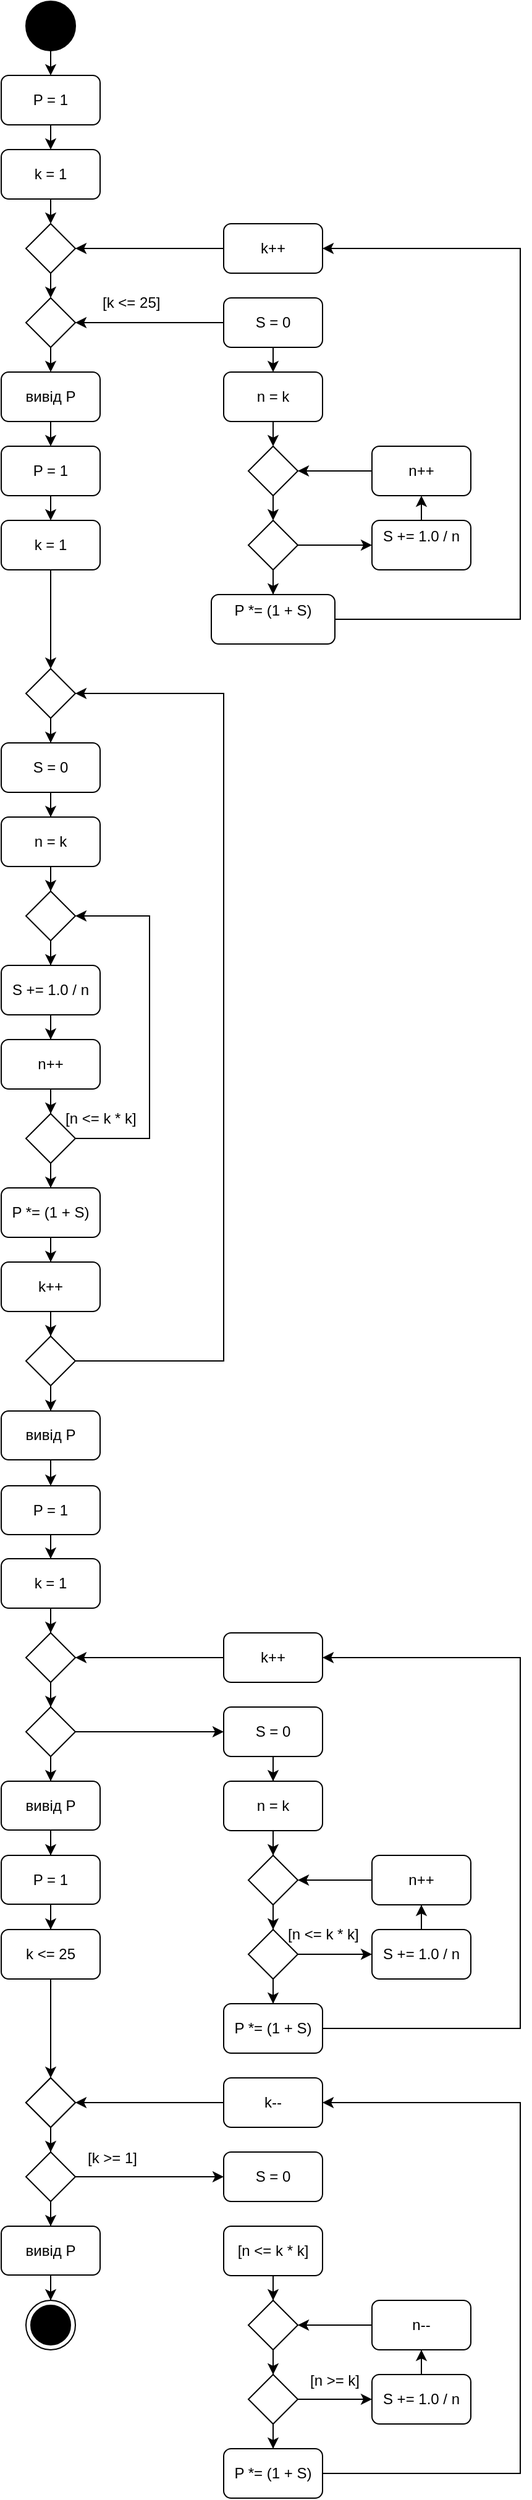<mxfile version="28.2.7">
  <diagram name="Сторінка-1" id="ARFTG__ecr0GVUuimA9y">
    <mxGraphModel dx="2415" dy="995" grid="1" gridSize="10" guides="1" tooltips="1" connect="1" arrows="1" fold="1" page="1" pageScale="1" pageWidth="1169" pageHeight="827" math="0" shadow="0">
      <root>
        <mxCell id="0" />
        <mxCell id="1" parent="0" />
        <mxCell id="eMS18zz6IqF8uaOvNECP-2" style="edgeStyle=orthogonalEdgeStyle;rounded=0;orthogonalLoop=1;jettySize=auto;html=1;" edge="1" parent="1" source="eMS18zz6IqF8uaOvNECP-1">
          <mxGeometry relative="1" as="geometry">
            <mxPoint x="100" y="100" as="targetPoint" />
          </mxGeometry>
        </mxCell>
        <mxCell id="eMS18zz6IqF8uaOvNECP-1" value="" style="ellipse;fillColor=strokeColor;html=1;" vertex="1" parent="1">
          <mxGeometry x="80" y="40" width="40" height="40" as="geometry" />
        </mxCell>
        <mxCell id="eMS18zz6IqF8uaOvNECP-4" style="edgeStyle=orthogonalEdgeStyle;rounded=0;orthogonalLoop=1;jettySize=auto;html=1;" edge="1" parent="1" source="eMS18zz6IqF8uaOvNECP-3">
          <mxGeometry relative="1" as="geometry">
            <mxPoint x="100" y="160" as="targetPoint" />
          </mxGeometry>
        </mxCell>
        <mxCell id="eMS18zz6IqF8uaOvNECP-3" value="P = 1" style="rounded=1;whiteSpace=wrap;html=1;" vertex="1" parent="1">
          <mxGeometry x="60" y="100" width="80" height="40" as="geometry" />
        </mxCell>
        <mxCell id="eMS18zz6IqF8uaOvNECP-6" style="edgeStyle=orthogonalEdgeStyle;rounded=0;orthogonalLoop=1;jettySize=auto;html=1;" edge="1" parent="1" source="eMS18zz6IqF8uaOvNECP-5">
          <mxGeometry relative="1" as="geometry">
            <mxPoint x="100" y="220" as="targetPoint" />
          </mxGeometry>
        </mxCell>
        <mxCell id="eMS18zz6IqF8uaOvNECP-5" value="k = 1" style="rounded=1;whiteSpace=wrap;html=1;" vertex="1" parent="1">
          <mxGeometry x="60" y="160" width="80" height="40" as="geometry" />
        </mxCell>
        <mxCell id="eMS18zz6IqF8uaOvNECP-8" style="edgeStyle=orthogonalEdgeStyle;rounded=0;orthogonalLoop=1;jettySize=auto;html=1;" edge="1" parent="1" source="eMS18zz6IqF8uaOvNECP-7">
          <mxGeometry relative="1" as="geometry">
            <mxPoint x="100" y="280" as="targetPoint" />
          </mxGeometry>
        </mxCell>
        <mxCell id="eMS18zz6IqF8uaOvNECP-7" value="" style="rhombus;whiteSpace=wrap;html=1;" vertex="1" parent="1">
          <mxGeometry x="80" y="220" width="40" height="40" as="geometry" />
        </mxCell>
        <mxCell id="eMS18zz6IqF8uaOvNECP-14" style="edgeStyle=orthogonalEdgeStyle;rounded=0;orthogonalLoop=1;jettySize=auto;html=1;" edge="1" parent="1" source="eMS18zz6IqF8uaOvNECP-9">
          <mxGeometry relative="1" as="geometry">
            <mxPoint x="100" y="340" as="targetPoint" />
          </mxGeometry>
        </mxCell>
        <mxCell id="eMS18zz6IqF8uaOvNECP-9" value="" style="rhombus;whiteSpace=wrap;html=1;" vertex="1" parent="1">
          <mxGeometry x="80" y="280" width="40" height="40" as="geometry" />
        </mxCell>
        <mxCell id="eMS18zz6IqF8uaOvNECP-11" style="edgeStyle=orthogonalEdgeStyle;rounded=0;orthogonalLoop=1;jettySize=auto;html=1;entryX=1;entryY=0.5;entryDx=0;entryDy=0;" edge="1" parent="1" source="eMS18zz6IqF8uaOvNECP-10" target="eMS18zz6IqF8uaOvNECP-7">
          <mxGeometry relative="1" as="geometry" />
        </mxCell>
        <mxCell id="eMS18zz6IqF8uaOvNECP-10" value="k++" style="rounded=1;whiteSpace=wrap;html=1;" vertex="1" parent="1">
          <mxGeometry x="240" y="220" width="80" height="40" as="geometry" />
        </mxCell>
        <mxCell id="eMS18zz6IqF8uaOvNECP-13" style="edgeStyle=orthogonalEdgeStyle;rounded=0;orthogonalLoop=1;jettySize=auto;html=1;entryX=1;entryY=0.5;entryDx=0;entryDy=0;" edge="1" parent="1" source="eMS18zz6IqF8uaOvNECP-12" target="eMS18zz6IqF8uaOvNECP-9">
          <mxGeometry relative="1" as="geometry" />
        </mxCell>
        <mxCell id="eMS18zz6IqF8uaOvNECP-20" style="edgeStyle=orthogonalEdgeStyle;rounded=0;orthogonalLoop=1;jettySize=auto;html=1;" edge="1" parent="1" source="eMS18zz6IqF8uaOvNECP-12">
          <mxGeometry relative="1" as="geometry">
            <mxPoint x="280" y="340" as="targetPoint" />
          </mxGeometry>
        </mxCell>
        <mxCell id="eMS18zz6IqF8uaOvNECP-12" value="S = 0" style="rounded=1;whiteSpace=wrap;html=1;" vertex="1" parent="1">
          <mxGeometry x="240" y="280" width="80" height="40" as="geometry" />
        </mxCell>
        <mxCell id="eMS18zz6IqF8uaOvNECP-16" style="edgeStyle=orthogonalEdgeStyle;rounded=0;orthogonalLoop=1;jettySize=auto;html=1;" edge="1" parent="1" source="eMS18zz6IqF8uaOvNECP-15">
          <mxGeometry relative="1" as="geometry">
            <mxPoint x="100" y="400" as="targetPoint" />
          </mxGeometry>
        </mxCell>
        <mxCell id="eMS18zz6IqF8uaOvNECP-15" value="вивід P" style="rounded=1;whiteSpace=wrap;html=1;" vertex="1" parent="1">
          <mxGeometry x="60" y="340" width="80" height="40" as="geometry" />
        </mxCell>
        <mxCell id="eMS18zz6IqF8uaOvNECP-18" style="edgeStyle=orthogonalEdgeStyle;rounded=0;orthogonalLoop=1;jettySize=auto;html=1;" edge="1" parent="1" source="eMS18zz6IqF8uaOvNECP-17">
          <mxGeometry relative="1" as="geometry">
            <mxPoint x="100" y="460" as="targetPoint" />
          </mxGeometry>
        </mxCell>
        <mxCell id="eMS18zz6IqF8uaOvNECP-17" value="P = 1" style="rounded=1;whiteSpace=wrap;html=1;" vertex="1" parent="1">
          <mxGeometry x="60" y="400" width="80" height="40" as="geometry" />
        </mxCell>
        <mxCell id="eMS18zz6IqF8uaOvNECP-40" style="edgeStyle=orthogonalEdgeStyle;rounded=0;orthogonalLoop=1;jettySize=auto;html=1;entryX=0.5;entryY=0;entryDx=0;entryDy=0;" edge="1" parent="1" source="eMS18zz6IqF8uaOvNECP-19" target="eMS18zz6IqF8uaOvNECP-38">
          <mxGeometry relative="1" as="geometry" />
        </mxCell>
        <mxCell id="eMS18zz6IqF8uaOvNECP-19" value="k = 1" style="rounded=1;whiteSpace=wrap;html=1;" vertex="1" parent="1">
          <mxGeometry x="60" y="460" width="80" height="40" as="geometry" />
        </mxCell>
        <mxCell id="eMS18zz6IqF8uaOvNECP-22" style="edgeStyle=orthogonalEdgeStyle;rounded=0;orthogonalLoop=1;jettySize=auto;html=1;" edge="1" parent="1" source="eMS18zz6IqF8uaOvNECP-21">
          <mxGeometry relative="1" as="geometry">
            <mxPoint x="280" y="400" as="targetPoint" />
          </mxGeometry>
        </mxCell>
        <mxCell id="eMS18zz6IqF8uaOvNECP-21" value="n = k" style="rounded=1;whiteSpace=wrap;html=1;" vertex="1" parent="1">
          <mxGeometry x="240" y="340" width="80" height="40" as="geometry" />
        </mxCell>
        <mxCell id="eMS18zz6IqF8uaOvNECP-24" style="edgeStyle=orthogonalEdgeStyle;rounded=0;orthogonalLoop=1;jettySize=auto;html=1;" edge="1" parent="1">
          <mxGeometry relative="1" as="geometry">
            <mxPoint x="280" y="460" as="targetPoint" />
            <mxPoint x="280" y="440" as="sourcePoint" />
          </mxGeometry>
        </mxCell>
        <mxCell id="eMS18zz6IqF8uaOvNECP-26" value="" style="rhombus;whiteSpace=wrap;html=1;" vertex="1" parent="1">
          <mxGeometry x="260" y="400" width="40" height="40" as="geometry" />
        </mxCell>
        <mxCell id="eMS18zz6IqF8uaOvNECP-29" style="edgeStyle=orthogonalEdgeStyle;rounded=0;orthogonalLoop=1;jettySize=auto;html=1;entryX=0.5;entryY=0;entryDx=0;entryDy=0;" edge="1" parent="1" source="eMS18zz6IqF8uaOvNECP-27" target="eMS18zz6IqF8uaOvNECP-28">
          <mxGeometry relative="1" as="geometry" />
        </mxCell>
        <mxCell id="eMS18zz6IqF8uaOvNECP-31" style="edgeStyle=orthogonalEdgeStyle;rounded=0;orthogonalLoop=1;jettySize=auto;html=1;entryX=0;entryY=0.5;entryDx=0;entryDy=0;" edge="1" parent="1" source="eMS18zz6IqF8uaOvNECP-27" target="eMS18zz6IqF8uaOvNECP-30">
          <mxGeometry relative="1" as="geometry" />
        </mxCell>
        <mxCell id="eMS18zz6IqF8uaOvNECP-27" value="" style="rhombus;whiteSpace=wrap;html=1;" vertex="1" parent="1">
          <mxGeometry x="260" y="460" width="40" height="40" as="geometry" />
        </mxCell>
        <mxCell id="eMS18zz6IqF8uaOvNECP-36" style="edgeStyle=orthogonalEdgeStyle;rounded=0;orthogonalLoop=1;jettySize=auto;html=1;entryX=1;entryY=0.5;entryDx=0;entryDy=0;" edge="1" parent="1" source="eMS18zz6IqF8uaOvNECP-28" target="eMS18zz6IqF8uaOvNECP-10">
          <mxGeometry relative="1" as="geometry">
            <mxPoint x="480" y="240" as="targetPoint" />
            <Array as="points">
              <mxPoint x="480" y="540" />
              <mxPoint x="480" y="240" />
            </Array>
          </mxGeometry>
        </mxCell>
        <mxCell id="eMS18zz6IqF8uaOvNECP-28" value="&#xa;P *= (1 + S)&#xa;&#xa;" style="rounded=1;whiteSpace=wrap;html=1;" vertex="1" parent="1">
          <mxGeometry x="230" y="520" width="100" height="40" as="geometry" />
        </mxCell>
        <mxCell id="eMS18zz6IqF8uaOvNECP-33" style="edgeStyle=orthogonalEdgeStyle;rounded=0;orthogonalLoop=1;jettySize=auto;html=1;" edge="1" parent="1" source="eMS18zz6IqF8uaOvNECP-30">
          <mxGeometry relative="1" as="geometry">
            <mxPoint x="400" y="440" as="targetPoint" />
          </mxGeometry>
        </mxCell>
        <mxCell id="eMS18zz6IqF8uaOvNECP-30" value="&#xa;S += 1.0 / n&#xa;&#xa;" style="rounded=1;whiteSpace=wrap;html=1;" vertex="1" parent="1">
          <mxGeometry x="360" y="460" width="80" height="40" as="geometry" />
        </mxCell>
        <mxCell id="eMS18zz6IqF8uaOvNECP-34" style="edgeStyle=orthogonalEdgeStyle;rounded=0;orthogonalLoop=1;jettySize=auto;html=1;entryX=1;entryY=0.5;entryDx=0;entryDy=0;" edge="1" parent="1" source="eMS18zz6IqF8uaOvNECP-32" target="eMS18zz6IqF8uaOvNECP-26">
          <mxGeometry relative="1" as="geometry" />
        </mxCell>
        <mxCell id="eMS18zz6IqF8uaOvNECP-32" value="n++" style="rounded=1;whiteSpace=wrap;html=1;" vertex="1" parent="1">
          <mxGeometry x="360" y="400" width="80" height="40" as="geometry" />
        </mxCell>
        <mxCell id="eMS18zz6IqF8uaOvNECP-42" style="edgeStyle=orthogonalEdgeStyle;rounded=0;orthogonalLoop=1;jettySize=auto;html=1;" edge="1" parent="1" source="eMS18zz6IqF8uaOvNECP-38" target="eMS18zz6IqF8uaOvNECP-41">
          <mxGeometry relative="1" as="geometry" />
        </mxCell>
        <mxCell id="eMS18zz6IqF8uaOvNECP-38" value="" style="rhombus;whiteSpace=wrap;html=1;" vertex="1" parent="1">
          <mxGeometry x="80" y="580" width="40" height="40" as="geometry" />
        </mxCell>
        <mxCell id="eMS18zz6IqF8uaOvNECP-44" style="edgeStyle=orthogonalEdgeStyle;rounded=0;orthogonalLoop=1;jettySize=auto;html=1;entryX=0.5;entryY=0;entryDx=0;entryDy=0;" edge="1" parent="1" source="eMS18zz6IqF8uaOvNECP-41" target="eMS18zz6IqF8uaOvNECP-43">
          <mxGeometry relative="1" as="geometry" />
        </mxCell>
        <mxCell id="eMS18zz6IqF8uaOvNECP-41" value="S = 0" style="rounded=1;whiteSpace=wrap;html=1;" vertex="1" parent="1">
          <mxGeometry x="60" y="640" width="80" height="40" as="geometry" />
        </mxCell>
        <mxCell id="eMS18zz6IqF8uaOvNECP-52" style="edgeStyle=orthogonalEdgeStyle;rounded=0;orthogonalLoop=1;jettySize=auto;html=1;entryX=0.5;entryY=0;entryDx=0;entryDy=0;" edge="1" parent="1" source="eMS18zz6IqF8uaOvNECP-43" target="eMS18zz6IqF8uaOvNECP-51">
          <mxGeometry relative="1" as="geometry" />
        </mxCell>
        <mxCell id="eMS18zz6IqF8uaOvNECP-43" value="n = k" style="rounded=1;whiteSpace=wrap;html=1;" vertex="1" parent="1">
          <mxGeometry x="60" y="700" width="80" height="40" as="geometry" />
        </mxCell>
        <mxCell id="eMS18zz6IqF8uaOvNECP-48" style="edgeStyle=orthogonalEdgeStyle;rounded=0;orthogonalLoop=1;jettySize=auto;html=1;entryX=0.5;entryY=0;entryDx=0;entryDy=0;" edge="1" parent="1" source="eMS18zz6IqF8uaOvNECP-45" target="eMS18zz6IqF8uaOvNECP-47">
          <mxGeometry relative="1" as="geometry" />
        </mxCell>
        <mxCell id="eMS18zz6IqF8uaOvNECP-45" value="S += 1.0 / n" style="rounded=1;whiteSpace=wrap;html=1;" vertex="1" parent="1">
          <mxGeometry x="60" y="820" width="80" height="40" as="geometry" />
        </mxCell>
        <mxCell id="eMS18zz6IqF8uaOvNECP-50" style="edgeStyle=orthogonalEdgeStyle;rounded=0;orthogonalLoop=1;jettySize=auto;html=1;entryX=0.5;entryY=0;entryDx=0;entryDy=0;" edge="1" parent="1" source="eMS18zz6IqF8uaOvNECP-47" target="eMS18zz6IqF8uaOvNECP-49">
          <mxGeometry relative="1" as="geometry" />
        </mxCell>
        <mxCell id="eMS18zz6IqF8uaOvNECP-47" value="n++" style="rounded=1;whiteSpace=wrap;html=1;" vertex="1" parent="1">
          <mxGeometry x="60" y="880" width="80" height="40" as="geometry" />
        </mxCell>
        <mxCell id="eMS18zz6IqF8uaOvNECP-54" style="edgeStyle=orthogonalEdgeStyle;rounded=0;orthogonalLoop=1;jettySize=auto;html=1;entryX=1;entryY=0.5;entryDx=0;entryDy=0;" edge="1" parent="1" source="eMS18zz6IqF8uaOvNECP-49" target="eMS18zz6IqF8uaOvNECP-51">
          <mxGeometry relative="1" as="geometry">
            <mxPoint x="180" y="780" as="targetPoint" />
            <Array as="points">
              <mxPoint x="180" y="960" />
              <mxPoint x="180" y="780" />
            </Array>
          </mxGeometry>
        </mxCell>
        <mxCell id="eMS18zz6IqF8uaOvNECP-56" style="edgeStyle=orthogonalEdgeStyle;rounded=0;orthogonalLoop=1;jettySize=auto;html=1;entryX=0.5;entryY=0;entryDx=0;entryDy=0;" edge="1" parent="1" source="eMS18zz6IqF8uaOvNECP-49" target="eMS18zz6IqF8uaOvNECP-55">
          <mxGeometry relative="1" as="geometry" />
        </mxCell>
        <mxCell id="eMS18zz6IqF8uaOvNECP-49" value="" style="rhombus;whiteSpace=wrap;html=1;" vertex="1" parent="1">
          <mxGeometry x="80" y="940" width="40" height="40" as="geometry" />
        </mxCell>
        <mxCell id="eMS18zz6IqF8uaOvNECP-53" style="edgeStyle=orthogonalEdgeStyle;rounded=0;orthogonalLoop=1;jettySize=auto;html=1;entryX=0.5;entryY=0;entryDx=0;entryDy=0;" edge="1" parent="1" source="eMS18zz6IqF8uaOvNECP-51" target="eMS18zz6IqF8uaOvNECP-45">
          <mxGeometry relative="1" as="geometry" />
        </mxCell>
        <mxCell id="eMS18zz6IqF8uaOvNECP-51" value="" style="rhombus;whiteSpace=wrap;html=1;" vertex="1" parent="1">
          <mxGeometry x="80" y="760" width="40" height="40" as="geometry" />
        </mxCell>
        <mxCell id="eMS18zz6IqF8uaOvNECP-58" style="edgeStyle=orthogonalEdgeStyle;rounded=0;orthogonalLoop=1;jettySize=auto;html=1;entryX=0.5;entryY=0;entryDx=0;entryDy=0;" edge="1" parent="1" source="eMS18zz6IqF8uaOvNECP-55" target="eMS18zz6IqF8uaOvNECP-57">
          <mxGeometry relative="1" as="geometry" />
        </mxCell>
        <mxCell id="eMS18zz6IqF8uaOvNECP-55" value="P *= (1 + S)" style="rounded=1;whiteSpace=wrap;html=1;" vertex="1" parent="1">
          <mxGeometry x="60" y="1000" width="80" height="40" as="geometry" />
        </mxCell>
        <mxCell id="eMS18zz6IqF8uaOvNECP-60" style="edgeStyle=orthogonalEdgeStyle;rounded=0;orthogonalLoop=1;jettySize=auto;html=1;entryX=0.5;entryY=0;entryDx=0;entryDy=0;" edge="1" parent="1" source="eMS18zz6IqF8uaOvNECP-57" target="eMS18zz6IqF8uaOvNECP-59">
          <mxGeometry relative="1" as="geometry" />
        </mxCell>
        <mxCell id="eMS18zz6IqF8uaOvNECP-57" value="k++" style="rounded=1;whiteSpace=wrap;html=1;" vertex="1" parent="1">
          <mxGeometry x="60" y="1060" width="80" height="40" as="geometry" />
        </mxCell>
        <mxCell id="eMS18zz6IqF8uaOvNECP-61" style="edgeStyle=orthogonalEdgeStyle;rounded=0;orthogonalLoop=1;jettySize=auto;html=1;entryX=1;entryY=0.5;entryDx=0;entryDy=0;" edge="1" parent="1" source="eMS18zz6IqF8uaOvNECP-59" target="eMS18zz6IqF8uaOvNECP-38">
          <mxGeometry relative="1" as="geometry">
            <mxPoint x="240" y="600" as="targetPoint" />
            <Array as="points">
              <mxPoint x="240" y="1140" />
              <mxPoint x="240" y="600" />
            </Array>
          </mxGeometry>
        </mxCell>
        <mxCell id="eMS18zz6IqF8uaOvNECP-63" style="edgeStyle=orthogonalEdgeStyle;rounded=0;orthogonalLoop=1;jettySize=auto;html=1;entryX=0.5;entryY=0;entryDx=0;entryDy=0;" edge="1" parent="1" source="eMS18zz6IqF8uaOvNECP-59" target="eMS18zz6IqF8uaOvNECP-62">
          <mxGeometry relative="1" as="geometry" />
        </mxCell>
        <mxCell id="eMS18zz6IqF8uaOvNECP-59" value="" style="rhombus;whiteSpace=wrap;html=1;" vertex="1" parent="1">
          <mxGeometry x="80" y="1120" width="40" height="40" as="geometry" />
        </mxCell>
        <mxCell id="eMS18zz6IqF8uaOvNECP-65" style="edgeStyle=orthogonalEdgeStyle;rounded=0;orthogonalLoop=1;jettySize=auto;html=1;entryX=0.5;entryY=0;entryDx=0;entryDy=0;" edge="1" parent="1" source="eMS18zz6IqF8uaOvNECP-62" target="eMS18zz6IqF8uaOvNECP-64">
          <mxGeometry relative="1" as="geometry" />
        </mxCell>
        <mxCell id="eMS18zz6IqF8uaOvNECP-62" value="вивід P" style="rounded=1;whiteSpace=wrap;html=1;" vertex="1" parent="1">
          <mxGeometry x="60" y="1180.5" width="80" height="39.5" as="geometry" />
        </mxCell>
        <mxCell id="eMS18zz6IqF8uaOvNECP-68" style="edgeStyle=orthogonalEdgeStyle;rounded=0;orthogonalLoop=1;jettySize=auto;html=1;entryX=0.5;entryY=0;entryDx=0;entryDy=0;" edge="1" parent="1" source="eMS18zz6IqF8uaOvNECP-64" target="eMS18zz6IqF8uaOvNECP-67">
          <mxGeometry relative="1" as="geometry" />
        </mxCell>
        <mxCell id="eMS18zz6IqF8uaOvNECP-64" value="P = 1" style="rounded=1;whiteSpace=wrap;html=1;" vertex="1" parent="1">
          <mxGeometry x="60" y="1241" width="80" height="39.5" as="geometry" />
        </mxCell>
        <mxCell id="eMS18zz6IqF8uaOvNECP-70" style="edgeStyle=orthogonalEdgeStyle;rounded=0;orthogonalLoop=1;jettySize=auto;html=1;entryX=0.5;entryY=0;entryDx=0;entryDy=0;" edge="1" parent="1" source="eMS18zz6IqF8uaOvNECP-67" target="eMS18zz6IqF8uaOvNECP-69">
          <mxGeometry relative="1" as="geometry" />
        </mxCell>
        <mxCell id="eMS18zz6IqF8uaOvNECP-67" value="k = 1" style="rounded=1;whiteSpace=wrap;html=1;" vertex="1" parent="1">
          <mxGeometry x="60" y="1300" width="80" height="40" as="geometry" />
        </mxCell>
        <mxCell id="eMS18zz6IqF8uaOvNECP-72" style="edgeStyle=orthogonalEdgeStyle;rounded=0;orthogonalLoop=1;jettySize=auto;html=1;entryX=0.5;entryY=0;entryDx=0;entryDy=0;" edge="1" parent="1" source="eMS18zz6IqF8uaOvNECP-69" target="eMS18zz6IqF8uaOvNECP-71">
          <mxGeometry relative="1" as="geometry" />
        </mxCell>
        <mxCell id="eMS18zz6IqF8uaOvNECP-69" value="" style="rhombus;whiteSpace=wrap;html=1;" vertex="1" parent="1">
          <mxGeometry x="80" y="1360" width="40" height="40" as="geometry" />
        </mxCell>
        <mxCell id="eMS18zz6IqF8uaOvNECP-74" style="edgeStyle=orthogonalEdgeStyle;rounded=0;orthogonalLoop=1;jettySize=auto;html=1;entryX=0.5;entryY=0;entryDx=0;entryDy=0;" edge="1" parent="1" source="eMS18zz6IqF8uaOvNECP-71" target="eMS18zz6IqF8uaOvNECP-73">
          <mxGeometry relative="1" as="geometry" />
        </mxCell>
        <mxCell id="eMS18zz6IqF8uaOvNECP-81" style="edgeStyle=orthogonalEdgeStyle;rounded=0;orthogonalLoop=1;jettySize=auto;html=1;entryX=0;entryY=0.5;entryDx=0;entryDy=0;" edge="1" parent="1" source="eMS18zz6IqF8uaOvNECP-71" target="eMS18zz6IqF8uaOvNECP-79">
          <mxGeometry relative="1" as="geometry" />
        </mxCell>
        <mxCell id="eMS18zz6IqF8uaOvNECP-71" value="" style="rhombus;whiteSpace=wrap;html=1;" vertex="1" parent="1">
          <mxGeometry x="80" y="1420" width="40" height="40" as="geometry" />
        </mxCell>
        <mxCell id="eMS18zz6IqF8uaOvNECP-76" value="" style="edgeStyle=orthogonalEdgeStyle;rounded=0;orthogonalLoop=1;jettySize=auto;html=1;" edge="1" parent="1" source="eMS18zz6IqF8uaOvNECP-73" target="eMS18zz6IqF8uaOvNECP-75">
          <mxGeometry relative="1" as="geometry" />
        </mxCell>
        <mxCell id="eMS18zz6IqF8uaOvNECP-73" value="вивід P" style="rounded=1;whiteSpace=wrap;html=1;" vertex="1" parent="1">
          <mxGeometry x="60" y="1480" width="80" height="39.5" as="geometry" />
        </mxCell>
        <mxCell id="eMS18zz6IqF8uaOvNECP-78" style="edgeStyle=orthogonalEdgeStyle;rounded=0;orthogonalLoop=1;jettySize=auto;html=1;entryX=0.5;entryY=0;entryDx=0;entryDy=0;" edge="1" parent="1" source="eMS18zz6IqF8uaOvNECP-75" target="eMS18zz6IqF8uaOvNECP-77">
          <mxGeometry relative="1" as="geometry" />
        </mxCell>
        <mxCell id="eMS18zz6IqF8uaOvNECP-75" value="P = 1" style="rounded=1;whiteSpace=wrap;html=1;" vertex="1" parent="1">
          <mxGeometry x="60" y="1540" width="80" height="39.5" as="geometry" />
        </mxCell>
        <mxCell id="eMS18zz6IqF8uaOvNECP-101" style="edgeStyle=orthogonalEdgeStyle;rounded=0;orthogonalLoop=1;jettySize=auto;html=1;entryX=0.5;entryY=0;entryDx=0;entryDy=0;" edge="1" parent="1" source="eMS18zz6IqF8uaOvNECP-77" target="eMS18zz6IqF8uaOvNECP-100">
          <mxGeometry relative="1" as="geometry" />
        </mxCell>
        <mxCell id="eMS18zz6IqF8uaOvNECP-77" value="k &amp;lt;= 25" style="rounded=1;whiteSpace=wrap;html=1;" vertex="1" parent="1">
          <mxGeometry x="60" y="1600" width="80" height="40" as="geometry" />
        </mxCell>
        <mxCell id="eMS18zz6IqF8uaOvNECP-84" style="edgeStyle=orthogonalEdgeStyle;rounded=0;orthogonalLoop=1;jettySize=auto;html=1;entryX=0.5;entryY=0;entryDx=0;entryDy=0;" edge="1" parent="1" source="eMS18zz6IqF8uaOvNECP-79" target="eMS18zz6IqF8uaOvNECP-83">
          <mxGeometry relative="1" as="geometry" />
        </mxCell>
        <mxCell id="eMS18zz6IqF8uaOvNECP-79" value="S = 0" style="rounded=1;whiteSpace=wrap;html=1;" vertex="1" parent="1">
          <mxGeometry x="240" y="1420" width="80" height="40" as="geometry" />
        </mxCell>
        <mxCell id="eMS18zz6IqF8uaOvNECP-82" style="edgeStyle=orthogonalEdgeStyle;rounded=0;orthogonalLoop=1;jettySize=auto;html=1;entryX=1;entryY=0.5;entryDx=0;entryDy=0;" edge="1" parent="1" source="eMS18zz6IqF8uaOvNECP-80" target="eMS18zz6IqF8uaOvNECP-69">
          <mxGeometry relative="1" as="geometry" />
        </mxCell>
        <mxCell id="eMS18zz6IqF8uaOvNECP-80" value="k++" style="rounded=1;whiteSpace=wrap;html=1;" vertex="1" parent="1">
          <mxGeometry x="240" y="1360" width="80" height="40" as="geometry" />
        </mxCell>
        <mxCell id="eMS18zz6IqF8uaOvNECP-86" style="edgeStyle=orthogonalEdgeStyle;rounded=0;orthogonalLoop=1;jettySize=auto;html=1;entryX=0.5;entryY=0;entryDx=0;entryDy=0;" edge="1" parent="1" source="eMS18zz6IqF8uaOvNECP-83" target="eMS18zz6IqF8uaOvNECP-85">
          <mxGeometry relative="1" as="geometry" />
        </mxCell>
        <mxCell id="eMS18zz6IqF8uaOvNECP-83" value="n = k" style="rounded=1;whiteSpace=wrap;html=1;" vertex="1" parent="1">
          <mxGeometry x="240" y="1480" width="80" height="40" as="geometry" />
        </mxCell>
        <mxCell id="eMS18zz6IqF8uaOvNECP-88" style="edgeStyle=orthogonalEdgeStyle;rounded=0;orthogonalLoop=1;jettySize=auto;html=1;entryX=0.5;entryY=0;entryDx=0;entryDy=0;" edge="1" parent="1" source="eMS18zz6IqF8uaOvNECP-85" target="eMS18zz6IqF8uaOvNECP-87">
          <mxGeometry relative="1" as="geometry" />
        </mxCell>
        <mxCell id="eMS18zz6IqF8uaOvNECP-85" value="" style="rhombus;whiteSpace=wrap;html=1;" vertex="1" parent="1">
          <mxGeometry x="260" y="1540" width="40" height="40" as="geometry" />
        </mxCell>
        <mxCell id="eMS18zz6IqF8uaOvNECP-90" style="edgeStyle=orthogonalEdgeStyle;rounded=0;orthogonalLoop=1;jettySize=auto;html=1;entryX=0.5;entryY=0;entryDx=0;entryDy=0;" edge="1" parent="1" source="eMS18zz6IqF8uaOvNECP-87" target="eMS18zz6IqF8uaOvNECP-89">
          <mxGeometry relative="1" as="geometry" />
        </mxCell>
        <mxCell id="eMS18zz6IqF8uaOvNECP-93" style="edgeStyle=orthogonalEdgeStyle;rounded=0;orthogonalLoop=1;jettySize=auto;html=1;entryX=0;entryY=0.5;entryDx=0;entryDy=0;" edge="1" parent="1" source="eMS18zz6IqF8uaOvNECP-87" target="eMS18zz6IqF8uaOvNECP-91">
          <mxGeometry relative="1" as="geometry" />
        </mxCell>
        <mxCell id="eMS18zz6IqF8uaOvNECP-87" value="" style="rhombus;whiteSpace=wrap;html=1;" vertex="1" parent="1">
          <mxGeometry x="260" y="1600" width="40" height="40" as="geometry" />
        </mxCell>
        <mxCell id="eMS18zz6IqF8uaOvNECP-96" style="edgeStyle=orthogonalEdgeStyle;rounded=0;orthogonalLoop=1;jettySize=auto;html=1;entryX=1;entryY=0.5;entryDx=0;entryDy=0;" edge="1" parent="1" source="eMS18zz6IqF8uaOvNECP-89" target="eMS18zz6IqF8uaOvNECP-80">
          <mxGeometry relative="1" as="geometry">
            <mxPoint x="480" y="1380" as="targetPoint" />
            <Array as="points">
              <mxPoint x="480" y="1680" />
              <mxPoint x="480" y="1380" />
            </Array>
          </mxGeometry>
        </mxCell>
        <mxCell id="eMS18zz6IqF8uaOvNECP-89" value="P *= (1 + S)" style="rounded=1;whiteSpace=wrap;html=1;" vertex="1" parent="1">
          <mxGeometry x="240" y="1660" width="80" height="40" as="geometry" />
        </mxCell>
        <mxCell id="eMS18zz6IqF8uaOvNECP-94" style="edgeStyle=orthogonalEdgeStyle;rounded=0;orthogonalLoop=1;jettySize=auto;html=1;entryX=0.5;entryY=1;entryDx=0;entryDy=0;" edge="1" parent="1" source="eMS18zz6IqF8uaOvNECP-91" target="eMS18zz6IqF8uaOvNECP-92">
          <mxGeometry relative="1" as="geometry" />
        </mxCell>
        <mxCell id="eMS18zz6IqF8uaOvNECP-91" value="S += 1.0 / n" style="rounded=1;whiteSpace=wrap;html=1;" vertex="1" parent="1">
          <mxGeometry x="360" y="1600" width="80" height="40" as="geometry" />
        </mxCell>
        <mxCell id="eMS18zz6IqF8uaOvNECP-95" style="edgeStyle=orthogonalEdgeStyle;rounded=0;orthogonalLoop=1;jettySize=auto;html=1;entryX=1;entryY=0.5;entryDx=0;entryDy=0;" edge="1" parent="1" source="eMS18zz6IqF8uaOvNECP-92" target="eMS18zz6IqF8uaOvNECP-85">
          <mxGeometry relative="1" as="geometry" />
        </mxCell>
        <mxCell id="eMS18zz6IqF8uaOvNECP-92" value="n++" style="rounded=1;whiteSpace=wrap;html=1;" vertex="1" parent="1">
          <mxGeometry x="360" y="1540" width="80" height="40" as="geometry" />
        </mxCell>
        <mxCell id="eMS18zz6IqF8uaOvNECP-97" value="[n &amp;lt;= k * k]" style="text;whiteSpace=wrap;html=1;" vertex="1" parent="1">
          <mxGeometry x="290" y="1590" width="60" height="30" as="geometry" />
        </mxCell>
        <mxCell id="eMS18zz6IqF8uaOvNECP-98" value="[k &amp;lt;= 25]" style="text;whiteSpace=wrap;html=1;" vertex="1" parent="1">
          <mxGeometry x="140" y="270" width="50" height="30" as="geometry" />
        </mxCell>
        <mxCell id="eMS18zz6IqF8uaOvNECP-99" value="[n &amp;lt;= k * k]" style="text;whiteSpace=wrap;html=1;" vertex="1" parent="1">
          <mxGeometry x="110" y="930" width="60" height="20" as="geometry" />
        </mxCell>
        <mxCell id="eMS18zz6IqF8uaOvNECP-100" value="" style="rhombus;whiteSpace=wrap;html=1;" vertex="1" parent="1">
          <mxGeometry x="80" y="1720" width="40" height="40" as="geometry" />
        </mxCell>
        <mxCell id="eMS18zz6IqF8uaOvNECP-104" style="edgeStyle=orthogonalEdgeStyle;rounded=0;orthogonalLoop=1;jettySize=auto;html=1;entryX=0.5;entryY=0;entryDx=0;entryDy=0;" edge="1" parent="1" source="eMS18zz6IqF8uaOvNECP-102" target="eMS18zz6IqF8uaOvNECP-103">
          <mxGeometry relative="1" as="geometry" />
        </mxCell>
        <mxCell id="eMS18zz6IqF8uaOvNECP-102" value="" style="rhombus;whiteSpace=wrap;html=1;" vertex="1" parent="1">
          <mxGeometry x="80" y="1720" width="40" height="40" as="geometry" />
        </mxCell>
        <mxCell id="eMS18zz6IqF8uaOvNECP-106" style="edgeStyle=orthogonalEdgeStyle;rounded=0;orthogonalLoop=1;jettySize=auto;html=1;entryX=0.5;entryY=0;entryDx=0;entryDy=0;" edge="1" parent="1" source="eMS18zz6IqF8uaOvNECP-103" target="eMS18zz6IqF8uaOvNECP-105">
          <mxGeometry relative="1" as="geometry" />
        </mxCell>
        <mxCell id="eMS18zz6IqF8uaOvNECP-112" style="edgeStyle=orthogonalEdgeStyle;rounded=0;orthogonalLoop=1;jettySize=auto;html=1;entryX=0;entryY=0.5;entryDx=0;entryDy=0;" edge="1" parent="1" source="eMS18zz6IqF8uaOvNECP-103" target="eMS18zz6IqF8uaOvNECP-111">
          <mxGeometry relative="1" as="geometry" />
        </mxCell>
        <mxCell id="eMS18zz6IqF8uaOvNECP-103" value="" style="rhombus;whiteSpace=wrap;html=1;" vertex="1" parent="1">
          <mxGeometry x="80" y="1780" width="40" height="40" as="geometry" />
        </mxCell>
        <mxCell id="eMS18zz6IqF8uaOvNECP-108" style="edgeStyle=orthogonalEdgeStyle;rounded=0;orthogonalLoop=1;jettySize=auto;html=1;entryX=0.5;entryY=0;entryDx=0;entryDy=0;" edge="1" parent="1" source="eMS18zz6IqF8uaOvNECP-105" target="eMS18zz6IqF8uaOvNECP-107">
          <mxGeometry relative="1" as="geometry" />
        </mxCell>
        <mxCell id="eMS18zz6IqF8uaOvNECP-105" value="вивід P" style="rounded=1;whiteSpace=wrap;html=1;" vertex="1" parent="1">
          <mxGeometry x="60" y="1840" width="80" height="39.5" as="geometry" />
        </mxCell>
        <mxCell id="eMS18zz6IqF8uaOvNECP-107" value="" style="ellipse;html=1;shape=endState;fillColor=strokeColor;" vertex="1" parent="1">
          <mxGeometry x="80" y="1900" width="40" height="40" as="geometry" />
        </mxCell>
        <mxCell id="eMS18zz6IqF8uaOvNECP-110" style="edgeStyle=orthogonalEdgeStyle;rounded=0;orthogonalLoop=1;jettySize=auto;html=1;entryX=1;entryY=0.5;entryDx=0;entryDy=0;" edge="1" parent="1" source="eMS18zz6IqF8uaOvNECP-109" target="eMS18zz6IqF8uaOvNECP-102">
          <mxGeometry relative="1" as="geometry" />
        </mxCell>
        <mxCell id="eMS18zz6IqF8uaOvNECP-109" value="k--" style="rounded=1;whiteSpace=wrap;html=1;" vertex="1" parent="1">
          <mxGeometry x="240" y="1720" width="80" height="40" as="geometry" />
        </mxCell>
        <mxCell id="eMS18zz6IqF8uaOvNECP-111" value="S = 0" style="rounded=1;whiteSpace=wrap;html=1;" vertex="1" parent="1">
          <mxGeometry x="240" y="1780" width="80" height="40" as="geometry" />
        </mxCell>
        <mxCell id="eMS18zz6IqF8uaOvNECP-113" value="[k &amp;gt;= 1]" style="text;html=1;whiteSpace=wrap;strokeColor=none;fillColor=none;align=center;verticalAlign=middle;rounded=0;" vertex="1" parent="1">
          <mxGeometry x="120" y="1770" width="60" height="30" as="geometry" />
        </mxCell>
        <mxCell id="eMS18zz6IqF8uaOvNECP-116" style="edgeStyle=orthogonalEdgeStyle;rounded=0;orthogonalLoop=1;jettySize=auto;html=1;entryX=0.5;entryY=0;entryDx=0;entryDy=0;" edge="1" parent="1" source="eMS18zz6IqF8uaOvNECP-114" target="eMS18zz6IqF8uaOvNECP-115">
          <mxGeometry relative="1" as="geometry" />
        </mxCell>
        <mxCell id="eMS18zz6IqF8uaOvNECP-114" value="[n &amp;lt;= k * k]" style="rounded=1;whiteSpace=wrap;html=1;" vertex="1" parent="1">
          <mxGeometry x="240" y="1840" width="80" height="40" as="geometry" />
        </mxCell>
        <mxCell id="eMS18zz6IqF8uaOvNECP-118" style="edgeStyle=orthogonalEdgeStyle;rounded=0;orthogonalLoop=1;jettySize=auto;html=1;entryX=0.5;entryY=0;entryDx=0;entryDy=0;" edge="1" parent="1" source="eMS18zz6IqF8uaOvNECP-115" target="eMS18zz6IqF8uaOvNECP-117">
          <mxGeometry relative="1" as="geometry" />
        </mxCell>
        <mxCell id="eMS18zz6IqF8uaOvNECP-115" value="" style="rhombus;whiteSpace=wrap;html=1;" vertex="1" parent="1">
          <mxGeometry x="260" y="1900" width="40" height="40" as="geometry" />
        </mxCell>
        <mxCell id="eMS18zz6IqF8uaOvNECP-120" style="edgeStyle=orthogonalEdgeStyle;rounded=0;orthogonalLoop=1;jettySize=auto;html=1;entryX=0.5;entryY=0;entryDx=0;entryDy=0;" edge="1" parent="1" source="eMS18zz6IqF8uaOvNECP-117" target="eMS18zz6IqF8uaOvNECP-119">
          <mxGeometry relative="1" as="geometry" />
        </mxCell>
        <mxCell id="eMS18zz6IqF8uaOvNECP-123" style="edgeStyle=orthogonalEdgeStyle;rounded=0;orthogonalLoop=1;jettySize=auto;html=1;entryX=0;entryY=0.5;entryDx=0;entryDy=0;" edge="1" parent="1" source="eMS18zz6IqF8uaOvNECP-117" target="eMS18zz6IqF8uaOvNECP-121">
          <mxGeometry relative="1" as="geometry" />
        </mxCell>
        <mxCell id="eMS18zz6IqF8uaOvNECP-117" value="" style="rhombus;whiteSpace=wrap;html=1;" vertex="1" parent="1">
          <mxGeometry x="260" y="1960" width="40" height="40" as="geometry" />
        </mxCell>
        <mxCell id="eMS18zz6IqF8uaOvNECP-126" style="edgeStyle=orthogonalEdgeStyle;rounded=0;orthogonalLoop=1;jettySize=auto;html=1;entryX=1;entryY=0.5;entryDx=0;entryDy=0;" edge="1" parent="1" source="eMS18zz6IqF8uaOvNECP-119" target="eMS18zz6IqF8uaOvNECP-109">
          <mxGeometry relative="1" as="geometry">
            <mxPoint x="480" y="1740" as="targetPoint" />
            <Array as="points">
              <mxPoint x="480" y="2040" />
              <mxPoint x="480" y="1740" />
            </Array>
          </mxGeometry>
        </mxCell>
        <mxCell id="eMS18zz6IqF8uaOvNECP-119" value="P *= (1 + S)" style="rounded=1;whiteSpace=wrap;html=1;" vertex="1" parent="1">
          <mxGeometry x="240" y="2020" width="80" height="40" as="geometry" />
        </mxCell>
        <mxCell id="eMS18zz6IqF8uaOvNECP-124" style="edgeStyle=orthogonalEdgeStyle;rounded=0;orthogonalLoop=1;jettySize=auto;html=1;entryX=0.5;entryY=1;entryDx=0;entryDy=0;" edge="1" parent="1" source="eMS18zz6IqF8uaOvNECP-121" target="eMS18zz6IqF8uaOvNECP-122">
          <mxGeometry relative="1" as="geometry" />
        </mxCell>
        <mxCell id="eMS18zz6IqF8uaOvNECP-121" value="S += 1.0 / n" style="rounded=1;whiteSpace=wrap;html=1;" vertex="1" parent="1">
          <mxGeometry x="360" y="1960" width="80" height="40" as="geometry" />
        </mxCell>
        <mxCell id="eMS18zz6IqF8uaOvNECP-125" style="edgeStyle=orthogonalEdgeStyle;rounded=0;orthogonalLoop=1;jettySize=auto;html=1;entryX=1;entryY=0.5;entryDx=0;entryDy=0;" edge="1" parent="1" source="eMS18zz6IqF8uaOvNECP-122" target="eMS18zz6IqF8uaOvNECP-115">
          <mxGeometry relative="1" as="geometry" />
        </mxCell>
        <mxCell id="eMS18zz6IqF8uaOvNECP-122" value="n--" style="rounded=1;whiteSpace=wrap;html=1;" vertex="1" parent="1">
          <mxGeometry x="360" y="1900" width="80" height="40" as="geometry" />
        </mxCell>
        <mxCell id="eMS18zz6IqF8uaOvNECP-127" value="[n &amp;gt;= k]" style="text;html=1;whiteSpace=wrap;strokeColor=none;fillColor=none;align=center;verticalAlign=middle;rounded=0;" vertex="1" parent="1">
          <mxGeometry x="300" y="1950" width="60" height="30" as="geometry" />
        </mxCell>
      </root>
    </mxGraphModel>
  </diagram>
</mxfile>
